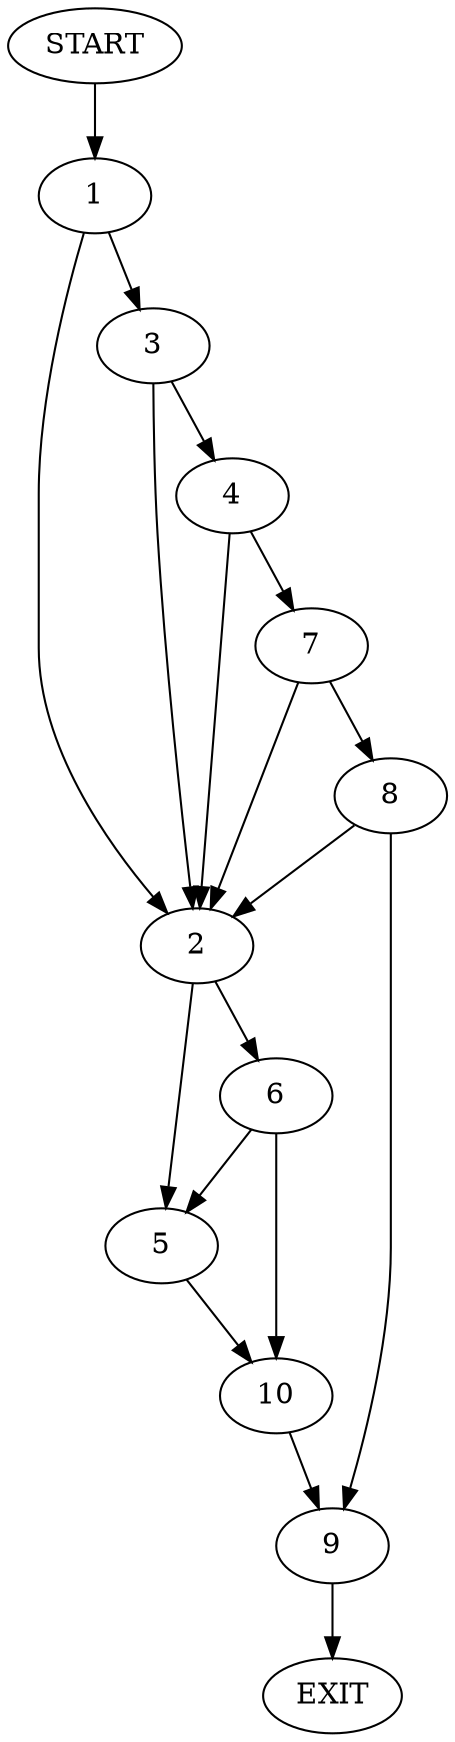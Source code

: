 digraph {
0 [label="START"]
11 [label="EXIT"]
0 -> 1
1 -> 2
1 -> 3
3 -> 4
3 -> 2
2 -> 5
2 -> 6
4 -> 2
4 -> 7
7 -> 2
7 -> 8
8 -> 9
8 -> 2
9 -> 11
6 -> 5
6 -> 10
5 -> 10
10 -> 9
}
